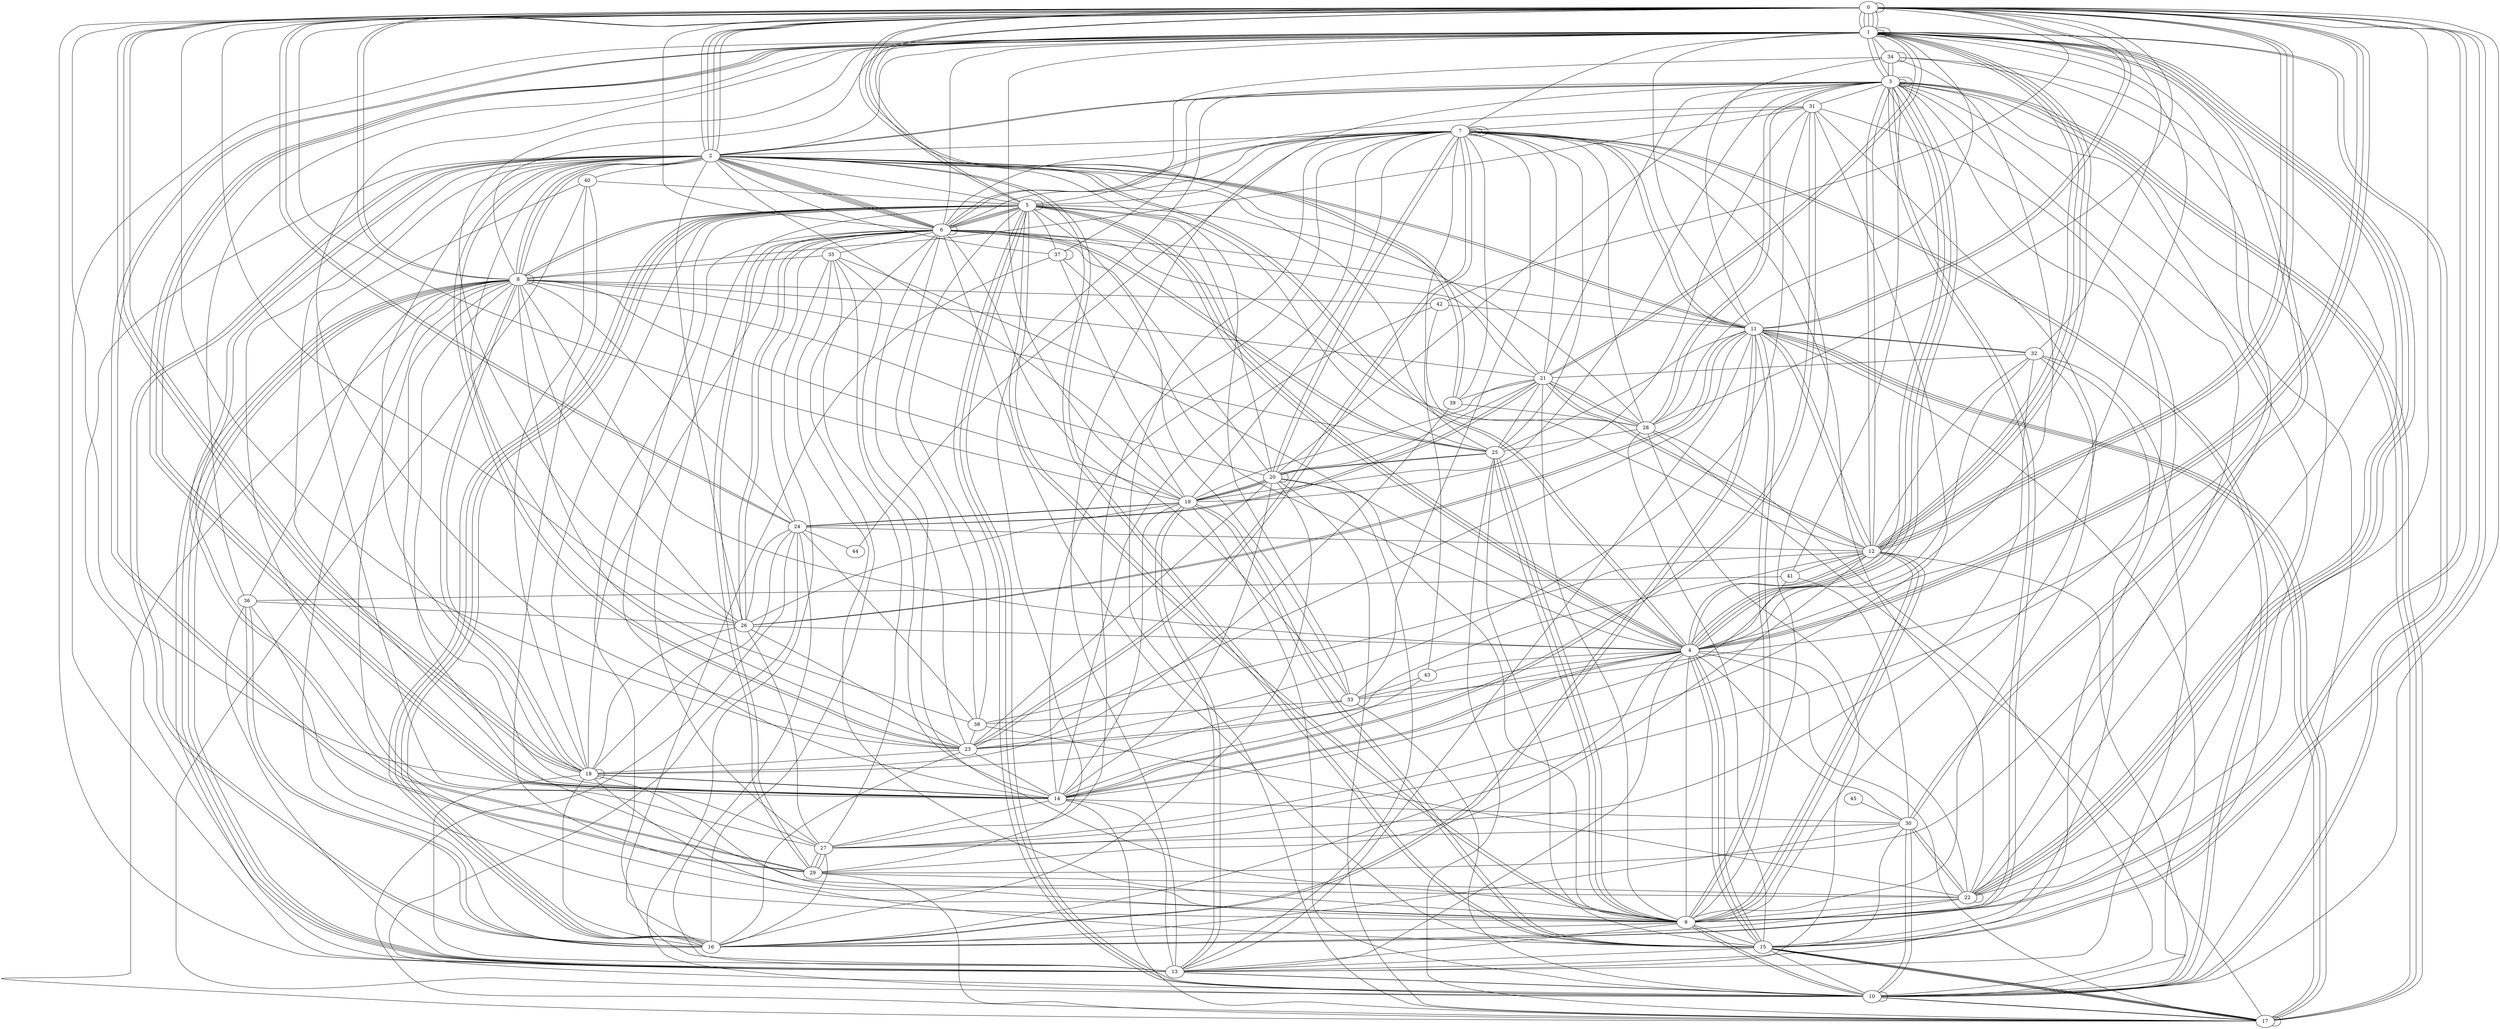 graph G {
0;
1;
2;
3;
4;
5;
6;
7;
8;
9;
10;
11;
12;
13;
14;
15;
16;
17;
18;
19;
20;
21;
22;
23;
24;
25;
26;
27;
28;
29;
30;
31;
32;
33;
34;
35;
36;
37;
38;
39;
40;
41;
42;
43;
44;
45;
11--32 ;
3--28 ;
2--6 ;
1--0 ;
24--44 ;
20--6 ;
34--4 ;
2--16 ;
6--28 ;
37--19 ;
18--40 ;
6--2 ;
17--11 ;
1--13 ;
34--22 ;
10--24 ;
36--1 ;
8--14 ;
7--33 ;
0--4 ;
20--17 ;
31--27 ;
0--8 ;
24--26 ;
6--35 ;
34--29 ;
15--0 ;
23--11 ;
24--12 ;
35--27 ;
7--6 ;
31--9 ;
2--11 ;
1--1 ;
4--5 ;
10--12 ;
40--5 ;
23--20 ;
20--14 ;
6--13 ;
22--30 ;
2--38 ;
18--6 ;
25--5 ;
8--42 ;
0--39 ;
0--19 ;
4--2 ;
0--39 ;
2--0 ;
20--13 ;
16--2 ;
5--14 ;
0--5 ;
0--5 ;
5--28 ;
38--23 ;
41--14 ;
8--36 ;
3--9 ;
18--18 ;
14--30 ;
11--10 ;
4--35 ;
5--6 ;
9--11 ;
13--8 ;
12--41 ;
12--9 ;
4--0 ;
3--29 ;
32--15 ;
29--6 ;
2--6 ;
4--5 ;
9--6 ;
30--10 ;
1--21 ;
24--0 ;
3--1 ;
37--3 ;
18--0 ;
6--2 ;
10--35 ;
1--34 ;
4--22 ;
2--23 ;
10--17 ;
17--14 ;
7--11 ;
1--0 ;
3--16 ;
11--25 ;
18--8 ;
11--0 ;
15--17 ;
11--16 ;
7--2 ;
20--16 ;
28--25 ;
9--25 ;
25--20 ;
1--12 ;
10--5 ;
1--28 ;
0--26 ;
11--12 ;
27--7 ;
20--19 ;
4--14 ;
13--28 ;
15--17 ;
34--34 ;
14--31 ;
23--35 ;
4--23 ;
10--5 ;
6--6 ;
3--19 ;
10--17 ;
1--14 ;
10--3 ;
5--37 ;
26--4 ;
12--21 ;
15--3 ;
17--15 ;
13--9 ;
34--3 ;
17--15 ;
4--43 ;
15--13 ;
1--6 ;
16--5 ;
7--20 ;
15--18 ;
17--3 ;
15--6 ;
37--4 ;
5--20 ;
12--1 ;
0--1 ;
4--0 ;
5--38 ;
14--2 ;
20--7 ;
8--2 ;
16--22 ;
12--0 ;
12--29 ;
26--2 ;
1--11 ;
27--29 ;
6--24 ;
1--2 ;
12--1 ;
15--19 ;
33--18 ;
27--40 ;
34--5 ;
11--26 ;
33--1 ;
5--6 ;
24--18 ;
22--1 ;
24--0 ;
6--31 ;
12--11 ;
2--29 ;
7--17 ;
18--0 ;
22--22 ;
18--2 ;
21--8 ;
8--18 ;
31--23 ;
4--5 ;
20--20 ;
11--7 ;
8--24 ;
5--9 ;
14--0 ;
1--22 ;
19--7 ;
1--30 ;
23--7 ;
1--14 ;
37--16 ;
7--23 ;
6--21 ;
32--11 ;
31--13 ;
14--1 ;
14--27 ;
32--21 ;
11--6 ;
12--4 ;
21--24 ;
23--12 ;
27--5 ;
21--25 ;
18--9 ;
10--0 ;
13--19 ;
17--4 ;
38--24 ;
27--26 ;
16--27 ;
0--1 ;
4--12 ;
18--39 ;
37--37 ;
33--38 ;
10--33 ;
8--5 ;
26--1 ;
4--30 ;
16--18 ;
21--12 ;
13--2 ;
4--13 ;
28--21 ;
29--2 ;
19--15 ;
36--16 ;
3--20 ;
2--0 ;
24--19 ;
9--12 ;
4--15 ;
18--0 ;
3--3 ;
32--0 ;
36--9 ;
3--4 ;
1--1 ;
0--13 ;
3--21 ;
26--8 ;
19--20 ;
30--41 ;
20--19 ;
20--25 ;
22--0 ;
14--4 ;
11--26 ;
5--5 ;
2--15 ;
13--19 ;
3--27 ;
23--8 ;
4--16 ;
0--6 ;
28--10 ;
25--2 ;
4--2 ;
1--3 ;
3--3 ;
13--24 ;
16--36 ;
11--2 ;
7--7 ;
3--12 ;
13--11 ;
23--18 ;
8--13 ;
3--13 ;
1--4 ;
27--29 ;
11--34 ;
0--1 ;
1--7 ;
12--42 ;
0--2 ;
2--5 ;
42--14 ;
38--6 ;
1--10 ;
14--35 ;
41--3 ;
13--8 ;
3--31 ;
2--19 ;
7--5 ;
28--3 ;
2--3 ;
15--10 ;
29--17 ;
36--13 ;
1--10 ;
7--7 ;
13--10 ;
8--19 ;
25--6 ;
6--26 ;
17--3 ;
20--9 ;
18--14 ;
35--9 ;
6--7 ;
5--10 ;
5--9 ;
2--33 ;
41--36 ;
31--7 ;
33--5 ;
0--0 ;
3--4 ;
30--10 ;
9--0 ;
21--19 ;
10--10 ;
16--8 ;
17--11 ;
7--14 ;
1--12 ;
9--21 ;
11--0 ;
29--22 ;
7--7 ;
28--15 ;
14--43 ;
9--25 ;
7--22 ;
21--24 ;
17--3 ;
26--19 ;
33--4 ;
19--24 ;
32--13 ;
25--7 ;
3--4 ;
26--6 ;
38--22 ;
18--26 ;
3--16 ;
23--1 ;
11--16 ;
4--15 ;
0--12 ;
10--13 ;
7--39 ;
15--2 ;
8--5 ;
22--8 ;
10--19 ;
29--1 ;
14--18 ;
2--8 ;
25--8 ;
44--7 ;
36--26 ;
4--32 ;
0--8 ;
9--12 ;
17--25 ;
16--5 ;
7--6 ;
8--17 ;
4--3 ;
9--16 ;
14--31 ;
21--7 ;
14--23 ;
42--11 ;
5--16 ;
39--28 ;
21--28 ;
37--2 ;
2--23 ;
18--13 ;
6--29 ;
0--9 ;
2--0 ;
2--8 ;
16--30 ;
30--22 ;
35--8 ;
11--9 ;
20--21 ;
5--18 ;
8--20 ;
7--9 ;
30--1 ;
2--40 ;
27--29 ;
28--7 ;
23--26 ;
17--17 ;
10--7 ;
9--10 ;
19--14 ;
23--0 ;
23--16 ;
0--28 ;
9--25 ;
16--5 ;
31--19 ;
16--6 ;
3--34 ;
32--12 ;
12--0 ;
9--10 ;
1--8 ;
6--5 ;
1--22 ;
24--17 ;
8--8 ;
12--3 ;
1--21 ;
2--3 ;
43--33 ;
31--8 ;
6--25 ;
8--4 ;
14--13 ;
40--10 ;
19--1 ;
2--21 ;
2--27 ;
30--15 ;
8--13 ;
43--7 ;
0--42 ;
10--7 ;
9--15 ;
30--27 ;
21--39 ;
1--22 ;
38--12 ;
22--3 ;
17--28 ;
33--6 ;
15--25 ;
8--9 ;
9--40 ;
15--4 ;
9--32 ;
27--32 ;
11--17 ;
45--30 ;
29--1 ;
0--15 ;
9--4 ;
22--9 ;
}
